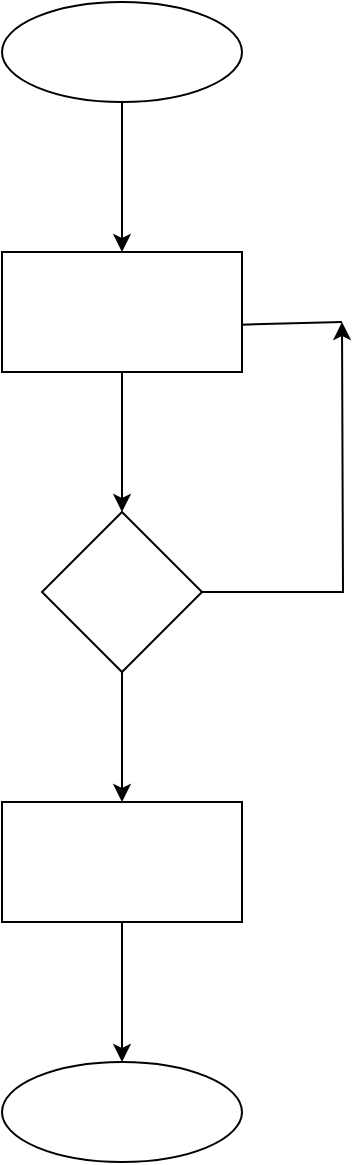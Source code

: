 <mxfile version="16.5.2" type="github"><diagram id="YHsFKh1OT5sQqZ9qog7m" name="Page-1"><mxGraphModel dx="723" dy="402" grid="1" gridSize="10" guides="1" tooltips="1" connect="1" arrows="1" fold="1" page="1" pageScale="1" pageWidth="850" pageHeight="1100" math="0" shadow="0"><root><object label="" id="0"><mxCell/></object><mxCell id="1" parent="0"/><mxCell id="JXa2e_Cw5wqRBFCYFX_t-14" value="" style="edgeStyle=orthogonalEdgeStyle;rounded=0;orthogonalLoop=1;jettySize=auto;html=1;" edge="1" parent="1" source="JXa2e_Cw5wqRBFCYFX_t-1" target="JXa2e_Cw5wqRBFCYFX_t-13"><mxGeometry relative="1" as="geometry"/></mxCell><mxCell id="JXa2e_Cw5wqRBFCYFX_t-1" value="" style="ellipse;whiteSpace=wrap;html=1;" vertex="1" parent="1"><mxGeometry x="350" y="520" width="120" height="50" as="geometry"/></mxCell><mxCell id="JXa2e_Cw5wqRBFCYFX_t-16" value="" style="edgeStyle=orthogonalEdgeStyle;rounded=0;orthogonalLoop=1;jettySize=auto;html=1;" edge="1" parent="1" source="JXa2e_Cw5wqRBFCYFX_t-13" target="JXa2e_Cw5wqRBFCYFX_t-15"><mxGeometry relative="1" as="geometry"/></mxCell><mxCell id="JXa2e_Cw5wqRBFCYFX_t-13" value="" style="whiteSpace=wrap;html=1;" vertex="1" parent="1"><mxGeometry x="350" y="645" width="120" height="60" as="geometry"/></mxCell><mxCell id="JXa2e_Cw5wqRBFCYFX_t-26" style="edgeStyle=orthogonalEdgeStyle;rounded=0;orthogonalLoop=1;jettySize=auto;html=1;exitX=1;exitY=0.5;exitDx=0;exitDy=0;" edge="1" parent="1" source="JXa2e_Cw5wqRBFCYFX_t-15"><mxGeometry relative="1" as="geometry"><mxPoint x="520" y="680" as="targetPoint"/></mxGeometry></mxCell><mxCell id="JXa2e_Cw5wqRBFCYFX_t-33" value="" style="edgeStyle=orthogonalEdgeStyle;rounded=0;orthogonalLoop=1;jettySize=auto;html=1;" edge="1" parent="1" source="JXa2e_Cw5wqRBFCYFX_t-15" target="JXa2e_Cw5wqRBFCYFX_t-32"><mxGeometry relative="1" as="geometry"/></mxCell><mxCell id="JXa2e_Cw5wqRBFCYFX_t-15" value="" style="rhombus;whiteSpace=wrap;html=1;" vertex="1" parent="1"><mxGeometry x="370" y="775" width="80" height="80" as="geometry"/></mxCell><mxCell id="JXa2e_Cw5wqRBFCYFX_t-31" value="" style="endArrow=none;html=1;rounded=0;exitX=0.996;exitY=0.606;exitDx=0;exitDy=0;exitPerimeter=0;" edge="1" parent="1" source="JXa2e_Cw5wqRBFCYFX_t-13"><mxGeometry relative="1" as="geometry"><mxPoint x="470" y="660" as="sourcePoint"/><mxPoint x="520" y="680" as="targetPoint"/><Array as="points"/></mxGeometry></mxCell><mxCell id="JXa2e_Cw5wqRBFCYFX_t-35" value="" style="edgeStyle=orthogonalEdgeStyle;rounded=0;orthogonalLoop=1;jettySize=auto;html=1;" edge="1" parent="1" source="JXa2e_Cw5wqRBFCYFX_t-32" target="JXa2e_Cw5wqRBFCYFX_t-34"><mxGeometry relative="1" as="geometry"/></mxCell><mxCell id="JXa2e_Cw5wqRBFCYFX_t-32" value="" style="whiteSpace=wrap;html=1;" vertex="1" parent="1"><mxGeometry x="350" y="920" width="120" height="60" as="geometry"/></mxCell><mxCell id="JXa2e_Cw5wqRBFCYFX_t-34" value="" style="ellipse;whiteSpace=wrap;html=1;" vertex="1" parent="1"><mxGeometry x="350" y="1050" width="120" height="50" as="geometry"/></mxCell></root></mxGraphModel></diagram></mxfile>
